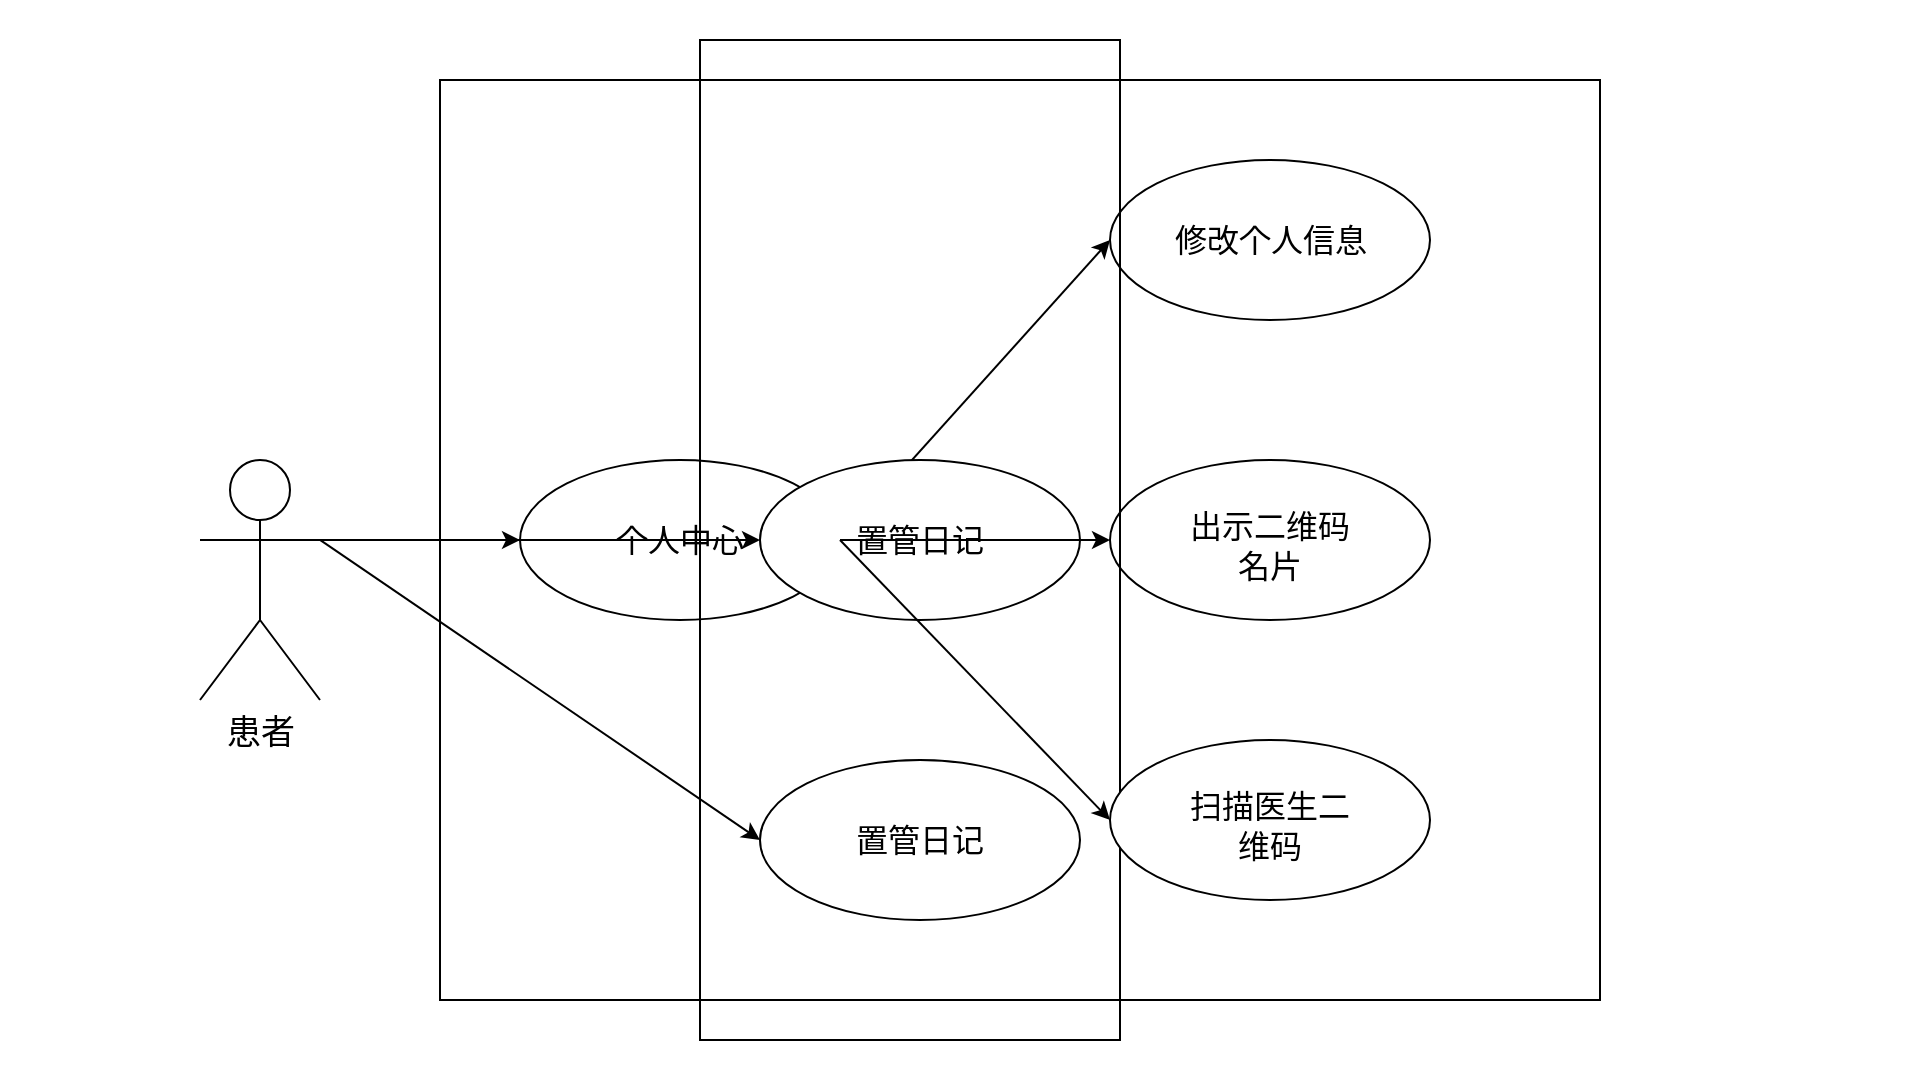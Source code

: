 <mxfile version="24.2.5" type="github">
  <diagram name="第 1 页" id="OYcW2uTUYdhTHn-6jK9l">
    <mxGraphModel dx="1380" dy="908" grid="1" gridSize="10" guides="1" tooltips="1" connect="1" arrows="1" fold="1" page="1" pageScale="1" pageWidth="827" pageHeight="1169" math="0" shadow="0">
      <root>
        <mxCell id="0" />
        <mxCell id="1" parent="0" />
        <mxCell id="hH24DwUfG-L9LBzl9QDe-16" value="" style="rounded=0;whiteSpace=wrap;html=1;strokeColor=none;movable=0;resizable=0;rotatable=0;deletable=0;editable=0;locked=1;connectable=0;" vertex="1" parent="1">
          <mxGeometry x="90" y="100" width="960" height="540" as="geometry" />
        </mxCell>
        <mxCell id="hH24DwUfG-L9LBzl9QDe-2" value="患者" style="shape=umlActor;verticalLabelPosition=bottom;verticalAlign=top;html=1;outlineConnect=0;fontSize=17;" vertex="1" parent="1">
          <mxGeometry x="190" y="330" width="60" height="120" as="geometry" />
        </mxCell>
        <mxCell id="hH24DwUfG-L9LBzl9QDe-21" value="" style="rounded=0;whiteSpace=wrap;html=1;" vertex="1" parent="1">
          <mxGeometry x="310" y="140" width="580" height="460" as="geometry" />
        </mxCell>
        <mxCell id="hH24DwUfG-L9LBzl9QDe-3" value="" style="endArrow=classic;html=1;rounded=0;exitX=1;exitY=0.333;exitDx=0;exitDy=0;exitPerimeter=0;entryX=0;entryY=0.5;entryDx=0;entryDy=0;" edge="1" parent="1" source="hH24DwUfG-L9LBzl9QDe-2" target="hH24DwUfG-L9LBzl9QDe-6">
          <mxGeometry width="50" height="50" relative="1" as="geometry">
            <mxPoint x="350" y="370" as="sourcePoint" />
            <mxPoint x="400" y="320" as="targetPoint" />
          </mxGeometry>
        </mxCell>
        <mxCell id="hH24DwUfG-L9LBzl9QDe-5" value="" style="group" vertex="1" connectable="0" parent="1">
          <mxGeometry x="350" y="330" width="160" height="80" as="geometry" />
        </mxCell>
        <mxCell id="hH24DwUfG-L9LBzl9QDe-6" value="" style="ellipse;whiteSpace=wrap;html=1;" vertex="1" parent="hH24DwUfG-L9LBzl9QDe-5">
          <mxGeometry width="160" height="80" as="geometry" />
        </mxCell>
        <mxCell id="hH24DwUfG-L9LBzl9QDe-7" value="&lt;font style=&quot;font-size: 16px;&quot;&gt;个人中心&lt;/font&gt;" style="text;html=1;align=center;verticalAlign=middle;whiteSpace=wrap;rounded=0;" vertex="1" parent="hH24DwUfG-L9LBzl9QDe-5">
          <mxGeometry x="35" y="25" width="90" height="30" as="geometry" />
        </mxCell>
        <mxCell id="hH24DwUfG-L9LBzl9QDe-4" value="" style="endArrow=classic;html=1;rounded=0;entryX=0;entryY=0.5;entryDx=0;entryDy=0;exitX=1;exitY=0.333;exitDx=0;exitDy=0;exitPerimeter=0;" edge="1" parent="1" source="hH24DwUfG-L9LBzl9QDe-2" target="hH24DwUfG-L9LBzl9QDe-9">
          <mxGeometry width="50" height="50" relative="1" as="geometry">
            <mxPoint x="350" y="470" as="sourcePoint" />
            <mxPoint x="510" y="430" as="targetPoint" />
          </mxGeometry>
        </mxCell>
        <mxCell id="hH24DwUfG-L9LBzl9QDe-17" value="" style="endArrow=classic;html=1;rounded=0;exitX=1;exitY=0.5;exitDx=0;exitDy=0;entryX=0;entryY=0.5;entryDx=0;entryDy=0;" edge="1" parent="1" target="hH24DwUfG-L9LBzl9QDe-19" source="hH24DwUfG-L9LBzl9QDe-6">
          <mxGeometry width="50" height="50" relative="1" as="geometry">
            <mxPoint x="600" y="190" as="sourcePoint" />
            <mxPoint x="750" y="140" as="targetPoint" />
          </mxGeometry>
        </mxCell>
        <mxCell id="hH24DwUfG-L9LBzl9QDe-8" value="" style="group" connectable="0" vertex="1" parent="1">
          <mxGeometry x="470" y="330" width="160" height="80" as="geometry" />
        </mxCell>
        <mxCell id="hH24DwUfG-L9LBzl9QDe-9" value="" style="ellipse;whiteSpace=wrap;html=1;" vertex="1" parent="hH24DwUfG-L9LBzl9QDe-8">
          <mxGeometry width="160" height="80" as="geometry" />
        </mxCell>
        <mxCell id="hH24DwUfG-L9LBzl9QDe-10" value="&lt;font style=&quot;font-size: 16px;&quot;&gt;置管日记&lt;/font&gt;" style="text;html=1;align=center;verticalAlign=middle;whiteSpace=wrap;rounded=0;" vertex="1" parent="hH24DwUfG-L9LBzl9QDe-8">
          <mxGeometry x="45" y="25" width="70" height="30" as="geometry" />
        </mxCell>
        <mxCell id="hH24DwUfG-L9LBzl9QDe-18" value="" style="group" vertex="1" connectable="0" parent="1">
          <mxGeometry x="645" y="180" width="160" height="80" as="geometry" />
        </mxCell>
        <mxCell id="hH24DwUfG-L9LBzl9QDe-19" value="" style="ellipse;whiteSpace=wrap;html=1;" vertex="1" parent="hH24DwUfG-L9LBzl9QDe-18">
          <mxGeometry width="160" height="80" as="geometry" />
        </mxCell>
        <mxCell id="hH24DwUfG-L9LBzl9QDe-20" value="&lt;font style=&quot;font-size: 16px;&quot;&gt;修改个人信息&lt;/font&gt;" style="text;html=1;align=center;verticalAlign=middle;whiteSpace=wrap;rounded=0;" vertex="1" parent="hH24DwUfG-L9LBzl9QDe-18">
          <mxGeometry x="27.5" y="25" width="105" height="30" as="geometry" />
        </mxCell>
        <mxCell id="hH24DwUfG-L9LBzl9QDe-11" value="" style="endArrow=classic;html=1;rounded=0;entryX=0;entryY=0.5;entryDx=0;entryDy=0;exitX=1;exitY=0.333;exitDx=0;exitDy=0;exitPerimeter=0;" edge="1" parent="1" source="hH24DwUfG-L9LBzl9QDe-2" target="hH24DwUfG-L9LBzl9QDe-13">
          <mxGeometry width="50" height="50" relative="1" as="geometry">
            <mxPoint x="290" y="410" as="sourcePoint" />
            <mxPoint x="550" y="620" as="targetPoint" />
          </mxGeometry>
        </mxCell>
        <mxCell id="hH24DwUfG-L9LBzl9QDe-22" value="" style="endArrow=classic;html=1;rounded=0;exitX=1;exitY=0.5;exitDx=0;exitDy=0;entryX=0;entryY=0.5;entryDx=0;entryDy=0;" edge="1" parent="1" target="hH24DwUfG-L9LBzl9QDe-24" source="hH24DwUfG-L9LBzl9QDe-6">
          <mxGeometry width="50" height="50" relative="1" as="geometry">
            <mxPoint x="270" y="390" as="sourcePoint" />
            <mxPoint x="420" y="340" as="targetPoint" />
          </mxGeometry>
        </mxCell>
        <mxCell id="hH24DwUfG-L9LBzl9QDe-12" value="" style="group" connectable="0" vertex="1" parent="1">
          <mxGeometry x="470" y="480" width="160" height="80" as="geometry" />
        </mxCell>
        <mxCell id="hH24DwUfG-L9LBzl9QDe-13" value="" style="ellipse;whiteSpace=wrap;html=1;" vertex="1" parent="hH24DwUfG-L9LBzl9QDe-12">
          <mxGeometry width="160" height="80" as="geometry" />
        </mxCell>
        <mxCell id="hH24DwUfG-L9LBzl9QDe-14" value="&lt;font style=&quot;font-size: 16px;&quot;&gt;置管日记&lt;/font&gt;" style="text;html=1;align=center;verticalAlign=middle;whiteSpace=wrap;rounded=0;" vertex="1" parent="hH24DwUfG-L9LBzl9QDe-12">
          <mxGeometry x="45" y="25" width="70" height="30" as="geometry" />
        </mxCell>
        <mxCell id="hH24DwUfG-L9LBzl9QDe-23" value="" style="group" vertex="1" connectable="0" parent="1">
          <mxGeometry x="645" y="330" width="160" height="80" as="geometry" />
        </mxCell>
        <mxCell id="hH24DwUfG-L9LBzl9QDe-24" value="" style="ellipse;whiteSpace=wrap;html=1;" vertex="1" parent="hH24DwUfG-L9LBzl9QDe-23">
          <mxGeometry width="160" height="80" as="geometry" />
        </mxCell>
        <mxCell id="hH24DwUfG-L9LBzl9QDe-25" value="&lt;span style=&quot;font-size: 16px;&quot;&gt;出示二维码名片&lt;/span&gt;" style="text;html=1;align=center;verticalAlign=middle;whiteSpace=wrap;rounded=0;" vertex="1" parent="hH24DwUfG-L9LBzl9QDe-23">
          <mxGeometry x="35" y="28" width="90" height="30" as="geometry" />
        </mxCell>
        <mxCell id="hH24DwUfG-L9LBzl9QDe-15" value="" style="rounded=0;whiteSpace=wrap;html=1;fillColor=none;" vertex="1" parent="1">
          <mxGeometry x="440" y="120" width="210" height="500" as="geometry" />
        </mxCell>
        <mxCell id="hH24DwUfG-L9LBzl9QDe-27" value="" style="endArrow=classic;html=1;rounded=0;exitX=1;exitY=0.5;exitDx=0;exitDy=0;entryX=0;entryY=0.5;entryDx=0;entryDy=0;" edge="1" parent="1" target="hH24DwUfG-L9LBzl9QDe-29" source="hH24DwUfG-L9LBzl9QDe-6">
          <mxGeometry width="50" height="50" relative="1" as="geometry">
            <mxPoint x="510" y="510" as="sourcePoint" />
            <mxPoint x="420" y="480" as="targetPoint" />
          </mxGeometry>
        </mxCell>
        <mxCell id="hH24DwUfG-L9LBzl9QDe-28" value="" style="group" vertex="1" connectable="0" parent="1">
          <mxGeometry x="645" y="470" width="160" height="80" as="geometry" />
        </mxCell>
        <mxCell id="hH24DwUfG-L9LBzl9QDe-29" value="" style="ellipse;whiteSpace=wrap;html=1;" vertex="1" parent="hH24DwUfG-L9LBzl9QDe-28">
          <mxGeometry width="160" height="80" as="geometry" />
        </mxCell>
        <mxCell id="hH24DwUfG-L9LBzl9QDe-30" value="&lt;span style=&quot;font-size: 16px;&quot;&gt;扫描医生二维码&lt;/span&gt;" style="text;html=1;align=center;verticalAlign=middle;whiteSpace=wrap;rounded=0;" vertex="1" parent="hH24DwUfG-L9LBzl9QDe-28">
          <mxGeometry x="35" y="28" width="90" height="30" as="geometry" />
        </mxCell>
      </root>
    </mxGraphModel>
  </diagram>
</mxfile>
